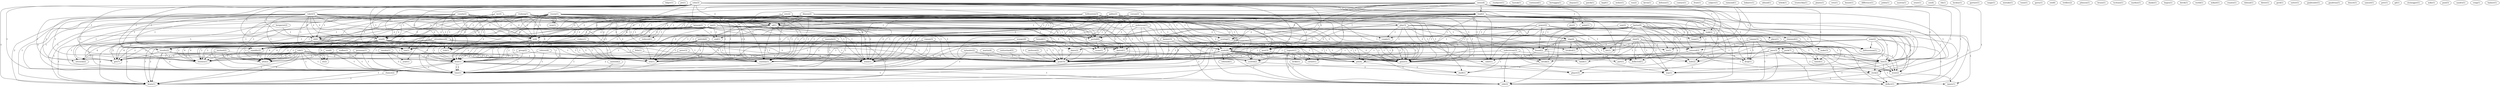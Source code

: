 digraph G {
  hilger [ label="hilger(1)" ];
  jiri [ label="jiri(1)" ];
  beat [ label="beat(1)" ];
  chance [ label="chance(2)" ];
  stick [ label="stick(2)" ];
  beats [ label="beats(1)" ];
  time [ label="time(1)" ];
  side [ label="side(2)" ];
  shot [ label="shot(5)" ];
  puck [ label="puck(7)" ];
  found [ label="found(2)" ];
  hole [ label="hole(2)" ];
  deflected [ label="deflected(1)" ];
  hand [ label="hand(1)" ];
  corner [ label="corner(1)" ];
  trickled [ label="trickled(1)" ];
  post [ label="post(3)" ];
  hit [ label="hit(1)" ];
  line [ label="line(3)" ];
  went [ label="went(2)" ];
  way [ label="way(1)" ];
  goal [ label="goal(10)" ];
  timed [ label="timed(1)" ];
  deflect [ label="deflect(1)" ];
  rundqvist [ label="rundqvist(1)" ];
  power [ label="power(2)" ];
  slap [ label="slap(4)" ];
  couple [ label="couple(1)" ];
  put [ label="put(4)" ];
  hostak [ label="hostak(1)" ];
  continued [ label="continued(1)" ];
  valeri [ label="valeri(3)" ];
  min [ label="min(3)" ];
  se [ label="se(2)" ];
  ericsson [ label="ericsson(2)" ];
  results [ label="results(2)" ];
  ton [ label="ton(1)" ];
  rick [ label="rick(1)" ];
  made [ label="made(6)" ];
  rd [ label="rd(4)" ];
  st [ label="st(4)" ];
  nd [ label="nd(1)" ];
  win [ label="win(1)" ];
  ger [ label="ger(7)" ];
  wasn [ label="wasn(1)" ];
  tourney [ label="tourney(1)" ];
  min [ label="min(6)" ];
  game [ label="game(5)" ];
  republic [ label="republic(2)" ];
  ufsa [ label="ufsa(2)" ];
  etxonss [ label="etxonss(1)" ];
  bertaggia [ label="bertaggia(1)" ];
  rob [ label="rob(1)" ];
  beat [ label="beat(1)" ];
  eric [ label="eric(2)" ];
  play [ label="play(3)" ];
  shayne [ label="shayne(1)" ];
  patrik [ label="patrik(1)" ];
  canada [ label="canada(2)" ];
  kopf [ label="kopf(1)" ];
  weber [ label="weber(1)" ];
  year [ label="year(1)" ];
  russia [ label="russia(4)" ];
  scoring [ label="scoring(1)" ];
  period [ label="period(6)" ];
  won [ label="won(1)" ];
  score [ label="score(1)" ];
  rus [ label="rus(2)" ];
  celio [ label="celio(3)" ];
  pass [ label="pass(3)" ];
  lead [ label="lead(2)" ];
  came [ label="came(1)" ];
  took [ label="took(2)" ];
  drop [ label="drop(1)" ];
  kevin [ label="kevin(1)" ];
  attendance [ label="attendance(4)" ];
  defense [ label="defense(1)" ];
  contact [ label="contact(1)" ];
  zone [ label="zone(2)" ];
  defenseman [ label="defenseman(1)" ];
  break [ label="break(2)" ];
  patrick [ label="patrick(4)" ];
  saw [ label="saw(2)" ];
  team [ label="team(1)" ];
  ice [ label="ice(1)" ];
  swiss [ label="swiss(4)" ];
  front [ label="front(1)" ];
  subject [ label="subject(1)" ];
  pts [ label="pts(2)" ];
  point [ label="point(1)" ];
  end [ label="end(1)" ];
  skated [ label="skated(1)" ];
  player [ label="player(3)" ];
  jan [ label="jan(2)" ];
  reduced [ label="reduced(1)" ];
  renberg [ label="renberg(1)" ];
  raimond [ label="raimond(1)" ];
  bokarev [ label="bokarev(1)" ];
  rebound [ label="rebound(1)" ];
  scored [ label="scored(2)" ];
  ahlund [ label="ahlund(1)" ];
  hrbek [ label="hrbek(1)" ];
  galley [ label="galley(2)" ];
  hollenstein [ label="hollenstein(3)" ];
  shelf [ label="shelf(1)" ];
  truntschka [ label="truntschka(1)" ];
  wc [ label="wc(3)" ];
  rob [ label="rob(1)" ];
  larsson [ label="larsson(2)" ];
  russia [ label="russia(1)" ];
  manuele [ label="manuele(2)" ];
  plante [ label="plante(1)" ];
  dineen [ label="dineen(2)" ];
  corson [ label="corson(2)" ];
  slammed [ label="slammed(2)" ];
  entered [ label="entered(2)" ];
  reto [ label="reto(1)" ];
  benoit [ label="benoit(1)" ];
  michael [ label="michael(2)" ];
  difference [ label="difference(1)" ];
  juhlin [ label="juhlin(1)" ];
  roman [ label="roman(3)" ];
  tugnutt [ label="tugnutt(1)" ];
  broke [ label="broke(1)" ];
  part [ label="part(1)" ];
  austria [ label="austria(1)" ];
  andersson [ label="andersson(1)" ];
  ernst [ label="ernst(1)" ];
  bergqvist [ label="bergqvist(2)" ];
  cze [ label="cze(4)" ];
  rib [ label="rib(1)" ];
  hockey [ label="hockey(1)" ];
  gartner [ label="gartner(1)" ];
  range [ label="range(1)" ];
  kariya [ label="kariya(9)" ];
  place [ label="place(1)" ];
  injury [ label="injury(1)" ];
  mistake [ label="mistake(1)" ];
  tommy [ label="tommy(3)" ];
  make [ label="make(3)" ];
  skate [ label="skate(2)" ];
  tosio [ label="tosio(1)" ];
  garry [ label="garry(1)" ];
  swi [ label="swi(6)" ];
  vrabec [ label="vrabec(1)" ];
  naslund [ label="naslund(2)" ];
  trefilov [ label="trefilov(2)" ];
  johnson [ label="johnson(1)" ];
  sweden [ label="sweden(1)" ];
  waeger [ label="waeger(4)" ];
  bruno [ label="bruno(1)" ];
  karpov [ label="karpov(3)" ];
  germany [ label="germany(1)" ];
  tschumi [ label="tschumi(1)" ];
  markus [ label="markus(1)" ];
  howald [ label="howald(1)" ];
  danko [ label="danko(1)" ];
  staffan [ label="staffan(2)" ];
  soderstrom [ label="soderstrom(3)" ];
  hegen [ label="hegen(1)" ];
  derek [ label="derek(1)" ];
  nylander [ label="nylander(2)" ];
  world [ label="world(1)" ];
  mikael [ label="mikael(1)" ];
  group [ label="group(2)" ];
  renatio [ label="renatio(1)" ];
  referee [ label="referee(4)" ];
  dolezal [ label="dolezal(1)" ];
  felix [ label="felix(1)" ];
  dieter [ label="dieter(1)" ];
  gerd [ label="gerd(1)" ];
  sutter [ label="sutter(1)" ];
  renberg [ label="renberg(1)" ];
  goaltender [ label="goaltender(1)" ];
  tugnutt [ label="tugnutt(1)" ];
  gaudreau [ label="gaudreau(1)" ];
  usa [ label="usa(6)" ];
  doucet [ label="doucet(1)" ];
  peter [ label="peter(3)" ];
  samuel [ label="samuel(1)" ];
  petr [ label="petr(1)" ];
  gil [ label="gil(1)" ];
  steinegger [ label="steinegger(1)" ];
  martin [ label="martin(4)" ];
  switzerland [ label="switzerland(5)" ];
  mike [ label="mike(1)" ];
  axelsson [ label="axelsson(2)" ];
  paul [ label="paul(3)" ];
  sandro [ label="sandro(1)" ];
  craig [ label="craig(1)" ];
  balmer [ label="balmer(1)" ];
  beat -> chance [ label="1" ];
  beat -> stick [ label="1" ];
  beat -> beats [ label="1" ];
  beat -> time [ label="1" ];
  beat -> side [ label="1" ];
  shot -> puck [ label="1" ];
  shot -> found [ label="1" ];
  shot -> hole [ label="1" ];
  shot -> deflected [ label="1" ];
  shot -> hand [ label="1" ];
  shot -> corner [ label="1" ];
  shot -> trickled [ label="1" ];
  shot -> post [ label="2" ];
  shot -> hit [ label="1" ];
  shot -> line [ label="1" ];
  shot -> went [ label="1" ];
  shot -> way [ label="1" ];
  shot -> goal [ label="1" ];
  puck -> timed [ label="2" ];
  puck -> hole [ label="1" ];
  puck -> deflect [ label="2" ];
  puck -> goal [ label="1" ];
  power -> slap [ label="1" ];
  power -> found [ label="1" ];
  power -> couple [ label="1" ];
  power -> post [ label="1" ];
  power -> put [ label="1" ];
  power -> hit [ label="1" ];
  power -> line [ label="1" ];
  power -> way [ label="1" ];
  valeri -> min [ label="2" ];
  valeri -> se [ label="1" ];
  valeri -> ericsson [ label="1" ];
  valeri -> results [ label="1" ];
  valeri -> ton [ label="1" ];
  valeri -> rick [ label="1" ];
  valeri -> made [ label="1" ];
  valeri -> rd [ label="2" ];
  valeri -> st [ label="2" ];
  valeri -> nd [ label="2" ];
  valeri -> win [ label="1" ];
  valeri -> ger [ label="1" ];
  valeri -> wasn [ label="1" ];
  valeri -> tourney [ label="1" ];
  valeri -> min [ label="2" ];
  valeri -> game [ label="2" ];
  valeri -> republic [ label="1" ];
  valeri -> ufsa [ label="1" ];
  valeri -> etxonss [ label="1" ];
  chance -> beats [ label="1" ];
  rob -> se [ label="1" ];
  rob -> ericsson [ label="1" ];
  rob -> beats [ label="1" ];
  rob -> beat [ label="1" ];
  rob -> ger [ label="1" ];
  rob -> ufsa [ label="1" ];
  rob -> time [ label="1" ];
  rob -> etxonss [ label="1" ];
  rob -> goal [ label="1" ];
  eric -> play [ label="1" ];
  eric -> min [ label="2" ];
  eric -> found [ label="1" ];
  eric -> ton [ label="2" ];
  eric -> rick [ label="2" ];
  eric -> made [ label="2" ];
  eric -> rd [ label="2" ];
  eric -> st [ label="2" ];
  eric -> nd [ label="2" ];
  eric -> win [ label="2" ];
  eric -> couple [ label="1" ];
  eric -> post [ label="1" ];
  eric -> put [ label="1" ];
  eric -> wasn [ label="2" ];
  eric -> tourney [ label="2" ];
  eric -> min [ label="2" ];
  eric -> game [ label="2" ];
  eric -> republic [ label="2" ];
  eric -> goal [ label="1" ];
  canada -> min [ label="1" ];
  canada -> ton [ label="1" ];
  canada -> rick [ label="1" ];
  canada -> made [ label="1" ];
  canada -> rd [ label="1" ];
  canada -> st [ label="1" ];
  canada -> nd [ label="1" ];
  canada -> win [ label="1" ];
  canada -> wasn [ label="1" ];
  canada -> tourney [ label="1" ];
  canada -> min [ label="1" ];
  canada -> republic [ label="1" ];
  play -> slap [ label="1" ];
  play -> found [ label="1" ];
  play -> couple [ label="1" ];
  play -> post [ label="1" ];
  play -> put [ label="1" ];
  play -> hit [ label="1" ];
  play -> line [ label="1" ];
  play -> way [ label="1" ];
  play -> year [ label="1" ];
  play -> goal [ label="2" ];
  min -> se [ label="4" ];
  min -> ericsson [ label="4" ];
  min -> ton [ label="3" ];
  min -> made [ label="3" ];
  min -> beats [ label="2" ];
  min -> beat [ label="2" ];
  min -> win [ label="3" ];
  min -> ger [ label="4" ];
  min -> wasn [ label="3" ];
  min -> tourney [ label="3" ];
  min -> game [ label="3" ];
  min -> republic [ label="3" ];
  min -> ufsa [ label="4" ];
  min -> time [ label="2" ];
  min -> etxonss [ label="4" ];
  russia -> se [ label="1" ];
  russia -> ericsson [ label="1" ];
  russia -> results [ label="1" ];
  russia -> ton [ label="2" ];
  russia -> rick [ label="2" ];
  russia -> made [ label="2" ];
  russia -> rd [ label="3" ];
  russia -> st [ label="3" ];
  russia -> nd [ label="3" ];
  russia -> win [ label="2" ];
  russia -> ger [ label="1" ];
  russia -> wasn [ label="2" ];
  russia -> tourney [ label="2" ];
  russia -> min [ label="3" ];
  russia -> scoring [ label="1" ];
  russia -> period [ label="1" ];
  russia -> won [ label="1" ];
  russia -> game [ label="3" ];
  russia -> score [ label="1" ];
  russia -> republic [ label="2" ];
  russia -> ufsa [ label="1" ];
  russia -> etxonss [ label="1" ];
  slap -> found [ label="1" ];
  slap -> hole [ label="1" ];
  slap -> deflected [ label="1" ];
  slap -> hand [ label="1" ];
  slap -> corner [ label="1" ];
  slap -> trickled [ label="1" ];
  slap -> post [ label="1" ];
  slap -> hit [ label="1" ];
  slap -> line [ label="1" ];
  slap -> way [ label="1" ];
  slap -> goal [ label="1" ];
  found -> deflected [ label="1" ];
  found -> put [ label="1" ];
  celio -> pass [ label="1" ];
  celio -> results [ label="1" ];
  celio -> ton [ label="1" ];
  celio -> rick [ label="1" ];
  celio -> lead [ label="1" ];
  celio -> stick [ label="1" ];
  celio -> made [ label="2" ];
  celio -> rd [ label="2" ];
  celio -> came [ label="1" ];
  celio -> st [ label="2" ];
  celio -> beats [ label="1" ];
  celio -> nd [ label="2" ];
  celio -> beat [ label="2" ];
  celio -> win [ label="1" ];
  celio -> wasn [ label="1" ];
  celio -> took [ label="1" ];
  celio -> tourney [ label="1" ];
  celio -> min [ label="2" ];
  celio -> line [ label="1" ];
  celio -> game [ label="1" ];
  celio -> republic [ label="1" ];
  celio -> drop [ label="1" ];
  celio -> time [ label="1" ];
  celio -> side [ label="1" ];
  celio -> goal [ label="1" ];
  pass -> timed [ label="1" ];
  pass -> stick [ label="2" ];
  pass -> came [ label="1" ];
  pass -> beat [ label="1" ];
  pass -> deflect [ label="1" ];
  pass -> line [ label="1" ];
  pass -> side [ label="1" ];
  pass -> goal [ label="1" ];
  attendance -> results [ label="3" ];
  attendance -> ton [ label="1" ];
  attendance -> rick [ label="1" ];
  attendance -> made [ label="1" ];
  attendance -> beats [ label="1" ];
  attendance -> beat [ label="1" ];
  attendance -> win [ label="1" ];
  attendance -> ger [ label="2" ];
  attendance -> wasn [ label="1" ];
  attendance -> tourney [ label="1" ];
  attendance -> game [ label="1" ];
  attendance -> republic [ label="1" ];
  attendance -> ufsa [ label="2" ];
  attendance -> time [ label="1" ];
  attendance -> etxonss [ label="2" ];
  attendance -> goal [ label="1" ];
  results -> beats [ label="2" ];
  results -> beat [ label="2" ];
  results -> ger [ label="1" ];
  results -> ufsa [ label="1" ];
  results -> time [ label="2" ];
  results -> etxonss [ label="1" ];
  results -> goal [ label="2" ];
  zone -> timed [ label="1" ];
  zone -> stick [ label="1" ];
  zone -> made [ label="1" ];
  zone -> post [ label="1" ];
  zone -> deflect [ label="1" ];
  zone -> defenseman [ label="1" ];
  zone -> break [ label="1" ];
  zone -> went [ label="1" ];
  patrick -> ton [ label="2" ];
  patrick -> rick [ label="2" ];
  patrick -> made [ label="2" ];
  patrick -> beats [ label="2" ];
  patrick -> beat [ label="2" ];
  patrick -> win [ label="2" ];
  patrick -> wasn [ label="2" ];
  patrick -> tourney [ label="2" ];
  patrick -> game [ label="2" ];
  patrick -> republic [ label="2" ];
  patrick -> time [ label="2" ];
  patrick -> goal [ label="2" ];
  saw -> team [ label="1" ];
  saw -> scoring [ label="1" ];
  saw -> ice [ label="1" ];
  saw -> goal [ label="1" ];
  swiss -> lead [ label="1" ];
  swiss -> stick [ label="1" ];
  swiss -> made [ label="1" ];
  swiss -> rd [ label="1" ];
  swiss -> came [ label="1" ];
  swiss -> st [ label="1" ];
  swiss -> beats [ label="1" ];
  swiss -> team [ label="1" ];
  swiss -> nd [ label="1" ];
  swiss -> beat [ label="2" ];
  swiss -> took [ label="1" ];
  swiss -> hit [ label="1" ];
  swiss -> min [ label="1" ];
  swiss -> period [ label="1" ];
  swiss -> ice [ label="1" ];
  swiss -> line [ label="2" ];
  swiss -> way [ label="1" ];
  swiss -> drop [ label="1" ];
  swiss -> time [ label="1" ];
  swiss -> side [ label="1" ];
  swiss -> goal [ label="2" ];
  lead -> stick [ label="1" ];
  lead -> hole [ label="1" ];
  lead -> made [ label="1" ];
  lead -> came [ label="1" ];
  lead -> nd [ label="1" ];
  lead -> beat [ label="1" ];
  lead -> pts [ label="1" ];
  lead -> point [ label="1" ];
  lead -> put [ label="1" ];
  lead -> end [ label="1" ];
  lead -> scoring [ label="1" ];
  lead -> period [ label="1" ];
  lead -> line [ label="1" ];
  lead -> game [ label="1" ];
  lead -> skated [ label="1" ];
  lead -> player [ label="1" ];
  lead -> drop [ label="1" ];
  lead -> side [ label="1" ];
  lead -> goal [ label="1" ];
  stick -> deflect [ label="1" ];
  stick -> side [ label="1" ];
  jan -> hole [ label="1" ];
  jan -> rd [ label="1" ];
  jan -> st [ label="1" ];
  jan -> beats [ label="1" ];
  jan -> beat [ label="1" ];
  jan -> put [ label="1" ];
  jan -> end [ label="1" ];
  jan -> min [ label="1" ];
  jan -> period [ label="1" ];
  jan -> skated [ label="1" ];
  jan -> reduced [ label="1" ];
  jan -> time [ label="1" ];
  renberg -> hole [ label="1" ];
  renberg -> rd [ label="1" ];
  renberg -> st [ label="1" ];
  renberg -> beats [ label="1" ];
  renberg -> nd [ label="1" ];
  renberg -> beat [ label="1" ];
  renberg -> trickled [ label="1" ];
  renberg -> min [ label="1" ];
  renberg -> period [ label="1" ];
  renberg -> time [ label="1" ];
  renberg -> goal [ label="1" ];
  made -> came [ label="1" ];
  made -> rebound [ label="1" ];
  made -> hand [ label="1" ];
  made -> beat [ label="1" ];
  made -> win [ label="1" ];
  made -> corner [ label="1" ];
  made -> wasn [ label="1" ];
  made -> tourney [ label="1" ];
  made -> deflect [ label="1" ];
  made -> line [ label="1" ];
  made -> game [ label="1" ];
  made -> scored [ label="1" ];
  made -> drop [ label="1" ];
  made -> side [ label="1" ];
  made -> goal [ label="1" ];
  rd -> beats [ label="1" ];
  rd -> beat [ label="1" ];
  rd -> win [ label="1" ];
  rd -> ger [ label="2" ];
  rd -> wasn [ label="1" ];
  rd -> tourney [ label="1" ];
  rd -> game [ label="1" ];
  rd -> republic [ label="1" ];
  rd -> ufsa [ label="2" ];
  rd -> time [ label="1" ];
  rd -> etxonss [ label="2" ];
  rd -> goal [ label="1" ];
  galley -> deflected [ label="1" ];
  galley -> st [ label="1" ];
  galley -> nd [ label="1" ];
  galley -> win [ label="1" ];
  galley -> post [ label="1" ];
  galley -> wasn [ label="1" ];
  galley -> took [ label="1" ];
  galley -> tourney [ label="1" ];
  galley -> min [ label="1" ];
  galley -> game [ label="1" ];
  galley -> republic [ label="1" ];
  galley -> goal [ label="1" ];
  hollenstein -> st [ label="2" ];
  hollenstein -> beats [ label="1" ];
  hollenstein -> nd [ label="2" ];
  hollenstein -> beat [ label="1" ];
  hollenstein -> win [ label="1" ];
  hollenstein -> put [ label="1" ];
  hollenstein -> wasn [ label="1" ];
  hollenstein -> tourney [ label="1" ];
  hollenstein -> min [ label="2" ];
  hollenstein -> game [ label="1" ];
  hollenstein -> republic [ label="1" ];
  hollenstein -> break [ label="1" ];
  hollenstein -> scored [ label="1" ];
  hollenstein -> time [ label="1" ];
  hollenstein -> shelf [ label="1" ];
  hollenstein -> goal [ label="1" ];
  wc -> st [ label="2" ];
  wc -> beats [ label="2" ];
  wc -> nd [ label="2" ];
  wc -> beat [ label="2" ];
  wc -> min [ label="2" ];
  wc -> scoring [ label="1" ];
  wc -> period [ label="1" ];
  wc -> time [ label="2" ];
  rob -> beats [ label="1" ];
  rob -> beat [ label="1" ];
  rob -> ger [ label="1" ];
  rob -> ufsa [ label="1" ];
  rob -> time [ label="1" ];
  rob -> etxonss [ label="1" ];
  rob -> goal [ label="1" ];
  larsson -> st [ label="1" ];
  larsson -> beats [ label="1" ];
  larsson -> beat [ label="1" ];
  larsson -> put [ label="1" ];
  larsson -> end [ label="1" ];
  larsson -> min [ label="1" ];
  larsson -> period [ label="1" ];
  larsson -> skated [ label="1" ];
  larsson -> reduced [ label="1" ];
  larsson -> time [ label="1" ];
  russia -> st [ label="3" ];
  russia -> nd [ label="3" ];
  russia -> win [ label="2" ];
  russia -> ger [ label="1" ];
  russia -> wasn [ label="2" ];
  russia -> tourney [ label="2" ];
  russia -> min [ label="3" ];
  russia -> scoring [ label="1" ];
  russia -> period [ label="1" ];
  russia -> won [ label="1" ];
  russia -> game [ label="3" ];
  russia -> score [ label="1" ];
  russia -> republic [ label="2" ];
  russia -> ufsa [ label="1" ];
  russia -> etxonss [ label="1" ];
  manuele -> beats [ label="1" ];
  manuele -> beat [ label="1" ];
  manuele -> win [ label="1" ];
  manuele -> wasn [ label="1" ];
  manuele -> tourney [ label="1" ];
  manuele -> game [ label="1" ];
  manuele -> republic [ label="1" ];
  manuele -> time [ label="1" ];
  manuele -> goal [ label="1" ];
  dineen -> st [ label="1" ];
  dineen -> nd [ label="1" ];
  dineen -> win [ label="1" ];
  dineen -> post [ label="2" ];
  dineen -> wasn [ label="1" ];
  dineen -> took [ label="2" ];
  dineen -> tourney [ label="1" ];
  dineen -> min [ label="1" ];
  dineen -> game [ label="1" ];
  dineen -> republic [ label="1" ];
  dineen -> goal [ label="2" ];
  corson -> st [ label="1" ];
  corson -> slammed [ label="1" ];
  corson -> nd [ label="1" ];
  corson -> win [ label="1" ];
  corson -> wasn [ label="1" ];
  corson -> tourney [ label="1" ];
  corson -> min [ label="1" ];
  corson -> deflect [ label="1" ];
  corson -> defenseman [ label="1" ];
  corson -> game [ label="1" ];
  corson -> entered [ label="1" ];
  corson -> republic [ label="1" ];
  corson -> break [ label="1" ];
  st -> beats [ label="1" ];
  st -> beat [ label="1" ];
  st -> win [ label="1" ];
  st -> ger [ label="2" ];
  st -> wasn [ label="1" ];
  st -> tourney [ label="1" ];
  st -> game [ label="1" ];
  st -> republic [ label="1" ];
  st -> ufsa [ label="2" ];
  st -> time [ label="1" ];
  st -> etxonss [ label="2" ];
  st -> goal [ label="1" ];
  slammed -> post [ label="1" ];
  slammed -> deflect [ label="1" ];
  slammed -> defenseman [ label="1" ];
  slammed -> break [ label="1" ];
  slammed -> went [ label="1" ];
  nd -> beat [ label="1" ];
  nd -> win [ label="1" ];
  nd -> ger [ label="2" ];
  nd -> put [ label="1" ];
  nd -> wasn [ label="1" ];
  nd -> tourney [ label="1" ];
  nd -> min [ label="4" ];
  nd -> period [ label="1" ];
  nd -> game [ label="1" ];
  nd -> skated [ label="1" ];
  nd -> republic [ label="1" ];
  nd -> ufsa [ label="2" ];
  nd -> time [ label="1" ];
  nd -> etxonss [ label="2" ];
  nd -> goal [ label="2" ];
  beat -> time [ label="1" ];
  beat -> side [ label="1" ];
  michael -> ger [ label="1" ];
  michael -> ufsa [ label="1" ];
  michael -> time [ label="1" ];
  michael -> etxonss [ label="1" ];
  michael -> goal [ label="1" ];
  roman -> wasn [ label="1" ];
  roman -> tourney [ label="1" ];
  roman -> game [ label="1" ];
  roman -> republic [ label="1" ];
  roman -> time [ label="2" ];
  roman -> goal [ label="2" ];
  tugnutt -> corner [ label="1" ];
  tugnutt -> broke [ label="1" ];
  tugnutt -> part [ label="1" ];
  tugnutt -> game [ label="1" ];
  tugnutt -> side [ label="1" ];
  tugnutt -> goal [ label="1" ];
  andersson -> min [ label="2" ];
  andersson -> skated [ label="1" ];
  andersson -> scored [ label="1" ];
  andersson -> time [ label="2" ];
  andersson -> goal [ label="2" ];
  bergqvist -> min [ label="1" ];
  bergqvist -> time [ label="1" ];
  post -> put [ label="1" ];
  post -> goal [ label="1" ];
  put -> shelf [ label="1" ];
  kariya -> wasn [ label="2" ];
  kariya -> part [ label="1" ];
  kariya -> tourney [ label="2" ];
  kariya -> place [ label="1" ];
  kariya -> min [ label="2" ];
  kariya -> deflect [ label="1" ];
  kariya -> period [ label="1" ];
  kariya -> defenseman [ label="1" ];
  kariya -> line [ label="1" ];
  kariya -> game [ label="5" ];
  kariya -> entered [ label="1" ];
  kariya -> republic [ label="2" ];
  kariya -> break [ label="1" ];
  kariya -> went [ label="1" ];
  kariya -> player [ label="1" ];
  kariya -> injury [ label="1" ];
  kariya -> goal [ label="2" ];
  took -> line [ label="1" ];
  took -> drop [ label="1" ];
  took -> side [ label="1" ];
  took -> goal [ label="1" ];
  tommy -> make [ label="1" ];
  tommy -> line [ label="1" ];
  tommy -> entered [ label="1" ];
  tommy -> skate [ label="1" ];
  tommy -> went [ label="1" ];
  tommy -> drop [ label="1" ];
  tommy -> side [ label="1" ];
  min -> game [ label="3" ];
  min -> republic [ label="3" ];
  min -> ufsa [ label="4" ];
  min -> time [ label="2" ];
  min -> etxonss [ label="4" ];
  scoring -> game [ label="1" ];
  scoring -> score [ label="1" ];
  scoring -> player [ label="1" ];
  scoring -> goal [ label="1" ];
  period -> ice [ label="1" ];
  period -> score [ label="1" ];
  period -> skated [ label="1" ];
  period -> goal [ label="2" ];
  vrabec -> game [ label="1" ];
  vrabec -> republic [ label="1" ];
  vrabec -> time [ label="1" ];
  vrabec -> goal [ label="1" ];
  naslund -> time [ label="1" ];
  sweden -> year [ label="1" ];
  sweden -> time [ label="3" ];
  sweden -> goal [ label="3" ];
  waeger -> game [ label="1" ];
  waeger -> republic [ label="1" ];
  waeger -> skate [ label="1" ];
  waeger -> time [ label="2" ];
  waeger -> goal [ label="3" ];
  line -> went [ label="1" ];
  line -> way [ label="1" ];
  line -> injury [ label="1" ];
  line -> side [ label="1" ];
  karpov -> game [ label="2" ];
  karpov -> republic [ label="1" ];
  karpov -> side [ label="1" ];
  karpov -> goal [ label="1" ];
  germany -> ufsa [ label="1" ];
  germany -> time [ label="1" ];
  germany -> etxonss [ label="1" ];
  germany -> goal [ label="1" ];
  howald -> game [ label="1" ];
  howald -> entered [ label="1" ];
  howald -> republic [ label="1" ];
  howald -> skate [ label="1" ];
  howald -> went [ label="1" ];
  howald -> time [ label="2" ];
  howald -> goal [ label="2" ];
  game -> player [ label="1" ];
  entered -> break [ label="1" ];
  entered -> went [ label="1" ];
  skated -> scored [ label="1" ];
  skated -> goal [ label="1" ];
  republic -> ufsa [ label="1" ];
  republic -> etxonss [ label="1" ];
  staffan -> ufsa [ label="1" ];
  staffan -> time [ label="1" ];
  staffan -> etxonss [ label="1" ];
  staffan -> goal [ label="1" ];
  soderstrom -> break [ label="1" ];
  soderstrom -> way [ label="1" ];
  soderstrom -> scored [ label="1" ];
  soderstrom -> drop [ label="1" ];
  soderstrom -> shelf [ label="1" ];
  soderstrom -> side [ label="1" ];
  soderstrom -> goal [ label="1" ];
  break -> shelf [ label="1" ];
  nylander -> scored [ label="1" ];
  nylander -> time [ label="1" ];
  nylander -> goal [ label="1" ];
  skate -> goal [ label="1" ];
  went -> injury [ label="1" ];
  group -> time [ label="1" ];
  group -> etxonss [ label="1" ];
  group -> goal [ label="1" ];
  referee -> time [ label="1" ];
  referee -> etxonss [ label="2" ];
  referee -> goal [ label="1" ];
  felix -> time [ label="1" ];
  felix -> goal [ label="1" ];
  renberg -> time [ label="1" ];
  renberg -> goal [ label="1" ];
  tugnutt -> side [ label="1" ];
  tugnutt -> goal [ label="1" ];
  scored -> shelf [ label="1" ];
  usa -> time [ label="1" ];
  usa -> etxonss [ label="5" ];
  usa -> goal [ label="1" ];
  peter -> time [ label="2" ];
  peter -> goal [ label="2" ];
  martin -> goal [ label="1" ];
  switzerland -> goal [ label="3" ];
  axelsson -> goal [ label="1" ];
}
